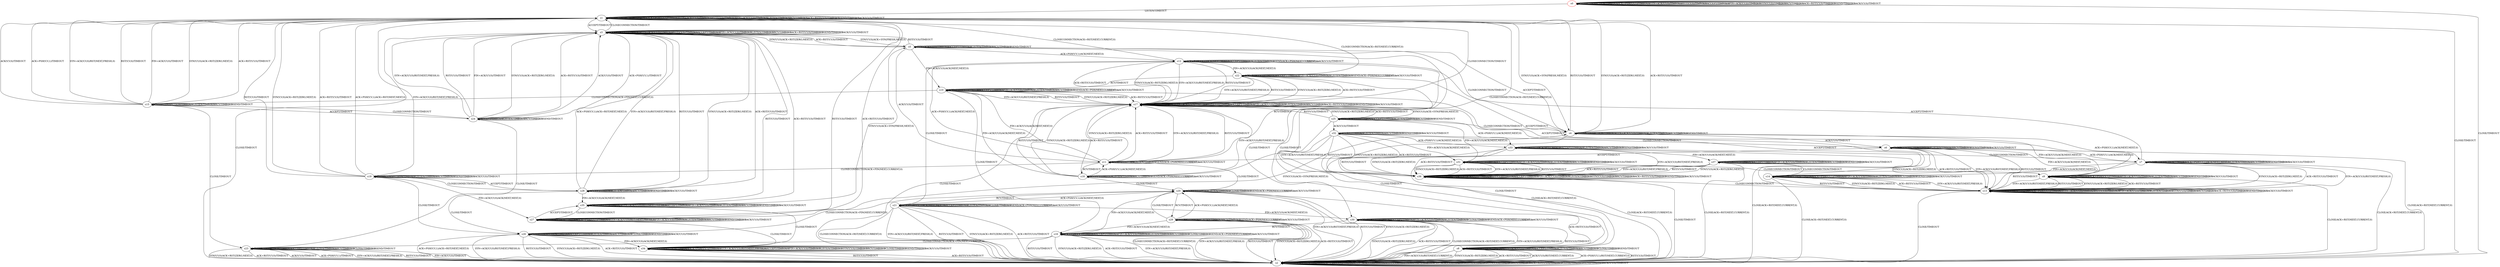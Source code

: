 digraph G {
label=""
s0 [color="red"]
s1
s2
s3
s4
s5
s6
s7
s8
s9
s10
s11
s12
s13
s14
s15
s16
s17
s18
s19
s20
s21
s22
s23
s24
s25
s26
s27
s28
s29
s30
s31
s32
s33
s34
s35
s36
s37
s0 [label="s0"];
s0 -> s0[label="CLOSECONNECTION/TIMEOUT"]
s0 -> s0[label="ACK+PSH(V,V,1)/TIMEOUT"]
s0 -> s0[label="SYN+ACK(V,V,0)/TIMEOUT"]
s0 -> s0[label="RST(V,V,0)/TIMEOUT"]
s0 -> s0[label="ACCEPT/TIMEOUT"]
s0 -> s0[label="FIN+ACK(V,V,0)/TIMEOUT"]
s0 -> s1[label="LISTEN/TIMEOUT"]
s0 -> s0[label="SYN(V,V,0)/TIMEOUT"]
s0 -> s0[label="RCV/TIMEOUT"]
s0 -> s0[label="ACK+RST(V,V,0)/TIMEOUT"]
s0 -> s2[label="CLOSE/TIMEOUT"]
s0 -> s0[label="SEND/TIMEOUT"]
s0 -> s0[label="ACK(V,V,0)/TIMEOUT"]
s1 [label="s1"];
s1 -> s1[label="CLOSECONNECTION/TIMEOUT"]
s1 -> s1[label="ACK+PSH(V,V,1)/TIMEOUT"]
s1 -> s1[label="SYN+ACK(V,V,0)/TIMEOUT"]
s1 -> s1[label="RST(V,V,0)/TIMEOUT"]
s1 -> s3[label="ACCEPT/TIMEOUT"]
s1 -> s1[label="FIN+ACK(V,V,0)/TIMEOUT"]
s1 -> s1[label="LISTEN/TIMEOUT"]
s1 -> s4[label="SYN(V,V,0)/ACK+SYN(FRESH,NEXT,0)"]
s1 -> s1[label="RCV/TIMEOUT"]
s1 -> s1[label="ACK+RST(V,V,0)/TIMEOUT"]
s1 -> s2[label="CLOSE/TIMEOUT"]
s1 -> s1[label="SEND/TIMEOUT"]
s1 -> s1[label="ACK(V,V,0)/TIMEOUT"]
s2 [label="s2"];
s2 -> s2[label="CLOSECONNECTION/TIMEOUT"]
s2 -> s2[label="ACK+PSH(V,V,1)/TIMEOUT"]
s2 -> s2[label="SYN+ACK(V,V,0)/TIMEOUT"]
s2 -> s2[label="RST(V,V,0)/TIMEOUT"]
s2 -> s2[label="ACCEPT/TIMEOUT"]
s2 -> s2[label="FIN+ACK(V,V,0)/TIMEOUT"]
s2 -> s2[label="LISTEN/TIMEOUT"]
s2 -> s2[label="SYN(V,V,0)/TIMEOUT"]
s2 -> s2[label="RCV/TIMEOUT"]
s2 -> s2[label="ACK+RST(V,V,0)/TIMEOUT"]
s2 -> s2[label="CLOSE/TIMEOUT"]
s2 -> s2[label="SEND/TIMEOUT"]
s2 -> s2[label="ACK(V,V,0)/TIMEOUT"]
s3 [label="s3"];
s3 -> s1[label="CLOSECONNECTION/TIMEOUT"]
s3 -> s3[label="ACK+PSH(V,V,1)/TIMEOUT"]
s3 -> s3[label="SYN+ACK(V,V,0)/TIMEOUT"]
s3 -> s3[label="RST(V,V,0)/TIMEOUT"]
s3 -> s3[label="ACCEPT/TIMEOUT"]
s3 -> s3[label="FIN+ACK(V,V,0)/TIMEOUT"]
s3 -> s3[label="LISTEN/TIMEOUT"]
s3 -> s5[label="SYN(V,V,0)/ACK+SYN(FRESH,NEXT,0)"]
s3 -> s3[label="RCV/TIMEOUT"]
s3 -> s3[label="ACK+RST(V,V,0)/TIMEOUT"]
s3 -> s2[label="CLOSE/TIMEOUT"]
s3 -> s3[label="SEND/TIMEOUT"]
s3 -> s3[label="ACK(V,V,0)/TIMEOUT"]
s4 [label="s4"];
s4 -> s4[label="CLOSECONNECTION/TIMEOUT"]
s4 -> s7[label="ACK+PSH(V,V,1)/ACK(NEXT,NEXT,0)"]
s4 -> s4[label="SYN+ACK(V,V,0)/TIMEOUT"]
s4 -> s1[label="RST(V,V,0)/TIMEOUT"]
s4 -> s5[label="ACCEPT/TIMEOUT"]
s4 -> s9[label="FIN+ACK(V,V,0)/ACK(NEXT,NEXT,0)"]
s4 -> s4[label="LISTEN/TIMEOUT"]
s4 -> s1[label="SYN(V,V,0)/ACK+RST(ZERO,NEXT,0)"]
s4 -> s4[label="RCV/TIMEOUT"]
s4 -> s1[label="ACK+RST(V,V,0)/TIMEOUT"]
s4 -> s8[label="CLOSE/TIMEOUT"]
s4 -> s4[label="SEND/TIMEOUT"]
s4 -> s6[label="ACK(V,V,0)/TIMEOUT"]
s5 [label="s5"];
s5 -> s4[label="CLOSECONNECTION/TIMEOUT"]
s5 -> s12[label="ACK+PSH(V,V,1)/ACK(NEXT,NEXT,0)"]
s5 -> s5[label="SYN+ACK(V,V,0)/TIMEOUT"]
s5 -> s3[label="RST(V,V,0)/TIMEOUT"]
s5 -> s5[label="ACCEPT/TIMEOUT"]
s5 -> s10[label="FIN+ACK(V,V,0)/ACK(NEXT,NEXT,0)"]
s5 -> s5[label="LISTEN/TIMEOUT"]
s5 -> s3[label="SYN(V,V,0)/ACK+RST(ZERO,NEXT,0)"]
s5 -> s5[label="RCV/TIMEOUT"]
s5 -> s3[label="ACK+RST(V,V,0)/TIMEOUT"]
s5 -> s8[label="CLOSE/TIMEOUT"]
s5 -> s5[label="SEND/TIMEOUT"]
s5 -> s11[label="ACK(V,V,0)/TIMEOUT"]
s6 [label="s6"];
s6 -> s6[label="CLOSECONNECTION/TIMEOUT"]
s6 -> s7[label="ACK+PSH(V,V,1)/ACK(NEXT,NEXT,0)"]
s6 -> s13[label="SYN+ACK(V,V,0)/RST(NEXT,FRESH,0)"]
s6 -> s13[label="RST(V,V,0)/TIMEOUT"]
s6 -> s11[label="ACCEPT/TIMEOUT"]
s6 -> s9[label="FIN+ACK(V,V,0)/ACK(NEXT,NEXT,0)"]
s6 -> s6[label="LISTEN/TIMEOUT"]
s6 -> s13[label="SYN(V,V,0)/ACK+RST(ZERO,NEXT,0)"]
s6 -> s6[label="RCV/TIMEOUT"]
s6 -> s13[label="ACK+RST(V,V,0)/TIMEOUT"]
s6 -> s2[label="CLOSE/ACK+RST(NEXT,CURRENT,0)"]
s6 -> s6[label="SEND/TIMEOUT"]
s6 -> s6[label="ACK(V,V,0)/TIMEOUT"]
s7 [label="s7"];
s7 -> s7[label="CLOSECONNECTION/TIMEOUT"]
s7 -> s7[label="ACK+PSH(V,V,1)/ACK(NEXT,NEXT,0)"]
s7 -> s13[label="SYN+ACK(V,V,0)/RST(NEXT,FRESH,0)"]
s7 -> s13[label="RST(V,V,0)/TIMEOUT"]
s7 -> s12[label="ACCEPT/TIMEOUT"]
s7 -> s14[label="FIN+ACK(V,V,0)/ACK(NEXT,NEXT,0)"]
s7 -> s7[label="LISTEN/TIMEOUT"]
s7 -> s13[label="SYN(V,V,0)/ACK+RST(ZERO,NEXT,0)"]
s7 -> s7[label="RCV/TIMEOUT"]
s7 -> s13[label="ACK+RST(V,V,0)/TIMEOUT"]
s7 -> s2[label="CLOSE/ACK+RST(NEXT,CURRENT,0)"]
s7 -> s7[label="SEND/TIMEOUT"]
s7 -> s7[label="ACK(V,V,0)/TIMEOUT"]
s8 [label="s8"];
s8 -> s8[label="CLOSECONNECTION/TIMEOUT"]
s8 -> s2[label="ACK+PSH(V,V,1)/RST(NEXT,CURRENT,0)"]
s8 -> s8[label="SYN+ACK(V,V,0)/TIMEOUT"]
s8 -> s2[label="RST(V,V,0)/TIMEOUT"]
s8 -> s8[label="ACCEPT/TIMEOUT"]
s8 -> s2[label="FIN+ACK(V,V,0)/RST(NEXT,CURRENT,0)"]
s8 -> s8[label="LISTEN/TIMEOUT"]
s8 -> s2[label="SYN(V,V,0)/ACK+RST(ZERO,NEXT,0)"]
s8 -> s8[label="RCV/TIMEOUT"]
s8 -> s2[label="ACK+RST(V,V,0)/TIMEOUT"]
s8 -> s8[label="CLOSE/TIMEOUT"]
s8 -> s8[label="SEND/TIMEOUT"]
s8 -> s2[label="ACK(V,V,0)/RST(NEXT,CURRENT,0)"]
s9 [label="s9"];
s9 -> s9[label="CLOSECONNECTION/TIMEOUT"]
s9 -> s9[label="ACK+PSH(V,V,1)/TIMEOUT"]
s9 -> s13[label="SYN+ACK(V,V,0)/RST(NEXT,FRESH,0)"]
s9 -> s13[label="RST(V,V,0)/TIMEOUT"]
s9 -> s10[label="ACCEPT/TIMEOUT"]
s9 -> s9[label="FIN+ACK(V,V,0)/TIMEOUT"]
s9 -> s9[label="LISTEN/TIMEOUT"]
s9 -> s13[label="SYN(V,V,0)/ACK+RST(ZERO,NEXT,0)"]
s9 -> s9[label="RCV/TIMEOUT"]
s9 -> s13[label="ACK+RST(V,V,0)/TIMEOUT"]
s9 -> s2[label="CLOSE/ACK+RST(NEXT,CURRENT,0)"]
s9 -> s9[label="SEND/TIMEOUT"]
s9 -> s9[label="ACK(V,V,0)/TIMEOUT"]
s10 [label="s10"];
s10 -> s15[label="CLOSECONNECTION/ACK+FIN(NEXT,CURRENT,0)"]
s10 -> s10[label="ACK+PSH(V,V,1)/TIMEOUT"]
s10 -> s17[label="SYN+ACK(V,V,0)/RST(NEXT,FRESH,0)"]
s10 -> s17[label="RST(V,V,0)/TIMEOUT"]
s10 -> s10[label="ACCEPT/TIMEOUT"]
s10 -> s10[label="FIN+ACK(V,V,0)/TIMEOUT"]
s10 -> s10[label="LISTEN/TIMEOUT"]
s10 -> s17[label="SYN(V,V,0)/ACK+RST(ZERO,NEXT,0)"]
s10 -> s10[label="RCV/TIMEOUT"]
s10 -> s17[label="ACK+RST(V,V,0)/TIMEOUT"]
s10 -> s16[label="CLOSE/TIMEOUT"]
s10 -> s10[label="SEND/ACK+PSH(NEXT,CURRENT,1)"]
s10 -> s10[label="ACK(V,V,0)/TIMEOUT"]
s11 [label="s11"];
s11 -> s19[label="CLOSECONNECTION/ACK+FIN(NEXT,CURRENT,0)"]
s11 -> s12[label="ACK+PSH(V,V,1)/ACK(NEXT,NEXT,0)"]
s11 -> s17[label="SYN+ACK(V,V,0)/RST(NEXT,FRESH,0)"]
s11 -> s17[label="RST(V,V,0)/TIMEOUT"]
s11 -> s11[label="ACCEPT/TIMEOUT"]
s11 -> s10[label="FIN+ACK(V,V,0)/ACK(NEXT,NEXT,0)"]
s11 -> s11[label="LISTEN/TIMEOUT"]
s11 -> s17[label="SYN(V,V,0)/ACK+RST(ZERO,NEXT,0)"]
s11 -> s18[label="RCV/TIMEOUT"]
s11 -> s17[label="ACK+RST(V,V,0)/TIMEOUT"]
s11 -> s20[label="CLOSE/TIMEOUT"]
s11 -> s11[label="SEND/ACK+PSH(NEXT,CURRENT,1)"]
s11 -> s11[label="ACK(V,V,0)/TIMEOUT"]
s12 [label="s12"];
s12 -> s1[label="CLOSECONNECTION/ACK+RST(NEXT,CURRENT,0)"]
s12 -> s12[label="ACK+PSH(V,V,1)/ACK(NEXT,NEXT,0)"]
s12 -> s17[label="SYN+ACK(V,V,0)/RST(NEXT,FRESH,0)"]
s12 -> s17[label="RST(V,V,0)/TIMEOUT"]
s12 -> s12[label="ACCEPT/TIMEOUT"]
s12 -> s22[label="FIN+ACK(V,V,0)/ACK(NEXT,NEXT,0)"]
s12 -> s12[label="LISTEN/TIMEOUT"]
s12 -> s17[label="SYN(V,V,0)/ACK+RST(ZERO,NEXT,0)"]
s12 -> s11[label="RCV/TIMEOUT"]
s12 -> s17[label="ACK+RST(V,V,0)/TIMEOUT"]
s12 -> s21[label="CLOSE/TIMEOUT"]
s12 -> s12[label="SEND/ACK+PSH(NEXT,CURRENT,1)"]
s12 -> s12[label="ACK(V,V,0)/TIMEOUT"]
s13 [label="s13"];
s13 -> s13[label="CLOSECONNECTION/TIMEOUT"]
s13 -> s13[label="ACK+PSH(V,V,1)/TIMEOUT"]
s13 -> s13[label="SYN+ACK(V,V,0)/TIMEOUT"]
s13 -> s13[label="RST(V,V,0)/TIMEOUT"]
s13 -> s17[label="ACCEPT/TIMEOUT"]
s13 -> s13[label="FIN+ACK(V,V,0)/TIMEOUT"]
s13 -> s13[label="LISTEN/TIMEOUT"]
s13 -> s13[label="SYN(V,V,0)/TIMEOUT"]
s13 -> s13[label="RCV/TIMEOUT"]
s13 -> s13[label="ACK+RST(V,V,0)/TIMEOUT"]
s13 -> s2[label="CLOSE/TIMEOUT"]
s13 -> s13[label="SEND/TIMEOUT"]
s13 -> s13[label="ACK(V,V,0)/TIMEOUT"]
s14 [label="s14"];
s14 -> s14[label="CLOSECONNECTION/TIMEOUT"]
s14 -> s14[label="ACK+PSH(V,V,1)/TIMEOUT"]
s14 -> s13[label="SYN+ACK(V,V,0)/RST(NEXT,FRESH,0)"]
s14 -> s13[label="RST(V,V,0)/TIMEOUT"]
s14 -> s22[label="ACCEPT/TIMEOUT"]
s14 -> s14[label="FIN+ACK(V,V,0)/TIMEOUT"]
s14 -> s14[label="LISTEN/TIMEOUT"]
s14 -> s13[label="SYN(V,V,0)/ACK+RST(ZERO,NEXT,0)"]
s14 -> s14[label="RCV/TIMEOUT"]
s14 -> s13[label="ACK+RST(V,V,0)/TIMEOUT"]
s14 -> s2[label="CLOSE/ACK+RST(NEXT,CURRENT,0)"]
s14 -> s14[label="SEND/TIMEOUT"]
s14 -> s14[label="ACK(V,V,0)/TIMEOUT"]
s15 [label="s15"];
s15 -> s15[label="CLOSECONNECTION/TIMEOUT"]
s15 -> s1[label="ACK+PSH(V,V,1)/TIMEOUT"]
s15 -> s1[label="SYN+ACK(V,V,0)/RST(NEXT,FRESH,0)"]
s15 -> s1[label="RST(V,V,0)/TIMEOUT"]
s15 -> s24[label="ACCEPT/TIMEOUT"]
s15 -> s1[label="FIN+ACK(V,V,0)/TIMEOUT"]
s15 -> s15[label="LISTEN/TIMEOUT"]
s15 -> s1[label="SYN(V,V,0)/ACK+RST(ZERO,NEXT,0)"]
s15 -> s15[label="RCV/TIMEOUT"]
s15 -> s1[label="ACK+RST(V,V,0)/TIMEOUT"]
s15 -> s23[label="CLOSE/TIMEOUT"]
s15 -> s15[label="SEND/TIMEOUT"]
s15 -> s1[label="ACK(V,V,0)/TIMEOUT"]
s16 [label="s16"];
s16 -> s23[label="CLOSECONNECTION/ACK+FIN(NEXT,CURRENT,0)"]
s16 -> s16[label="ACK+PSH(V,V,1)/TIMEOUT"]
s16 -> s2[label="SYN+ACK(V,V,0)/RST(NEXT,FRESH,0)"]
s16 -> s2[label="RST(V,V,0)/TIMEOUT"]
s16 -> s16[label="ACCEPT/TIMEOUT"]
s16 -> s16[label="FIN+ACK(V,V,0)/TIMEOUT"]
s16 -> s16[label="LISTEN/TIMEOUT"]
s16 -> s2[label="SYN(V,V,0)/ACK+RST(ZERO,NEXT,0)"]
s16 -> s16[label="RCV/TIMEOUT"]
s16 -> s2[label="ACK+RST(V,V,0)/TIMEOUT"]
s16 -> s16[label="CLOSE/TIMEOUT"]
s16 -> s16[label="SEND/ACK+PSH(NEXT,CURRENT,1)"]
s16 -> s16[label="ACK(V,V,0)/TIMEOUT"]
s17 [label="s17"];
s17 -> s1[label="CLOSECONNECTION/TIMEOUT"]
s17 -> s17[label="ACK+PSH(V,V,1)/TIMEOUT"]
s17 -> s17[label="SYN+ACK(V,V,0)/TIMEOUT"]
s17 -> s17[label="RST(V,V,0)/TIMEOUT"]
s17 -> s17[label="ACCEPT/TIMEOUT"]
s17 -> s17[label="FIN+ACK(V,V,0)/TIMEOUT"]
s17 -> s17[label="LISTEN/TIMEOUT"]
s17 -> s25[label="SYN(V,V,0)/ACK+SYN(FRESH,NEXT,0)"]
s17 -> s17[label="RCV/TIMEOUT"]
s17 -> s17[label="ACK+RST(V,V,0)/TIMEOUT"]
s17 -> s2[label="CLOSE/TIMEOUT"]
s17 -> s17[label="SEND/TIMEOUT"]
s17 -> s17[label="ACK(V,V,0)/TIMEOUT"]
s18 [label="s18"];
s18 -> s1[label="CLOSECONNECTION/ACK+RST(NEXT,CURRENT,0)"]
s18 -> s11[label="ACK+PSH(V,V,1)/ACK(NEXT,NEXT,0)"]
s18 -> s17[label="SYN+ACK(V,V,0)/RST(NEXT,FRESH,0)"]
s18 -> s17[label="RST(V,V,0)/TIMEOUT"]
s18 -> s18[label="ACCEPT/TIMEOUT"]
s18 -> s10[label="FIN+ACK(V,V,0)/ACK(NEXT,NEXT,0)"]
s18 -> s18[label="LISTEN/TIMEOUT"]
s18 -> s17[label="SYN(V,V,0)/ACK+RST(ZERO,NEXT,0)"]
s18 -> s18[label="RCV/TIMEOUT"]
s18 -> s17[label="ACK+RST(V,V,0)/TIMEOUT"]
s18 -> s20[label="CLOSE/TIMEOUT"]
s18 -> s18[label="SEND/ACK+PSH(NEXT,CURRENT,1)"]
s18 -> s18[label="ACK(V,V,0)/TIMEOUT"]
s19 [label="s19"];
s19 -> s19[label="CLOSECONNECTION/TIMEOUT"]
s19 -> s1[label="ACK+PSH(V,V,1)/ACK+RST(NEXT,NEXT,0)"]
s19 -> s1[label="SYN+ACK(V,V,0)/RST(NEXT,FRESH,0)"]
s19 -> s1[label="RST(V,V,0)/TIMEOUT"]
s19 -> s28[label="ACCEPT/TIMEOUT"]
s19 -> s27[label="FIN+ACK(V,V,0)/ACK(NEXT,NEXT,0)"]
s19 -> s19[label="LISTEN/TIMEOUT"]
s19 -> s1[label="SYN(V,V,0)/ACK+RST(ZERO,NEXT,0)"]
s19 -> s19[label="RCV/TIMEOUT"]
s19 -> s1[label="ACK+RST(V,V,0)/TIMEOUT"]
s19 -> s26[label="CLOSE/TIMEOUT"]
s19 -> s19[label="SEND/TIMEOUT"]
s19 -> s19[label="ACK(V,V,0)/TIMEOUT"]
s20 [label="s20"];
s20 -> s26[label="CLOSECONNECTION/ACK+FIN(NEXT,CURRENT,0)"]
s20 -> s21[label="ACK+PSH(V,V,1)/ACK(NEXT,NEXT,0)"]
s20 -> s2[label="SYN+ACK(V,V,0)/RST(NEXT,FRESH,0)"]
s20 -> s2[label="RST(V,V,0)/TIMEOUT"]
s20 -> s20[label="ACCEPT/TIMEOUT"]
s20 -> s16[label="FIN+ACK(V,V,0)/ACK(NEXT,NEXT,0)"]
s20 -> s20[label="LISTEN/TIMEOUT"]
s20 -> s2[label="SYN(V,V,0)/ACK+RST(ZERO,NEXT,0)"]
s20 -> s29[label="RCV/TIMEOUT"]
s20 -> s2[label="ACK+RST(V,V,0)/TIMEOUT"]
s20 -> s20[label="CLOSE/TIMEOUT"]
s20 -> s20[label="SEND/ACK+PSH(NEXT,CURRENT,1)"]
s20 -> s20[label="ACK(V,V,0)/TIMEOUT"]
s21 [label="s21"];
s21 -> s2[label="CLOSECONNECTION/ACK+RST(NEXT,CURRENT,0)"]
s21 -> s21[label="ACK+PSH(V,V,1)/ACK(NEXT,NEXT,0)"]
s21 -> s2[label="SYN+ACK(V,V,0)/RST(NEXT,FRESH,0)"]
s21 -> s2[label="RST(V,V,0)/TIMEOUT"]
s21 -> s21[label="ACCEPT/TIMEOUT"]
s21 -> s30[label="FIN+ACK(V,V,0)/ACK(NEXT,NEXT,0)"]
s21 -> s21[label="LISTEN/TIMEOUT"]
s21 -> s2[label="SYN(V,V,0)/ACK+RST(ZERO,NEXT,0)"]
s21 -> s20[label="RCV/TIMEOUT"]
s21 -> s2[label="ACK+RST(V,V,0)/TIMEOUT"]
s21 -> s21[label="CLOSE/TIMEOUT"]
s21 -> s21[label="SEND/ACK+PSH(NEXT,CURRENT,1)"]
s21 -> s21[label="ACK(V,V,0)/TIMEOUT"]
s22 [label="s22"];
s22 -> s1[label="CLOSECONNECTION/ACK+RST(NEXT,CURRENT,0)"]
s22 -> s22[label="ACK+PSH(V,V,1)/TIMEOUT"]
s22 -> s17[label="SYN+ACK(V,V,0)/RST(NEXT,FRESH,0)"]
s22 -> s17[label="RST(V,V,0)/TIMEOUT"]
s22 -> s22[label="ACCEPT/TIMEOUT"]
s22 -> s22[label="FIN+ACK(V,V,0)/TIMEOUT"]
s22 -> s22[label="LISTEN/TIMEOUT"]
s22 -> s17[label="SYN(V,V,0)/ACK+RST(ZERO,NEXT,0)"]
s22 -> s10[label="RCV/TIMEOUT"]
s22 -> s17[label="ACK+RST(V,V,0)/TIMEOUT"]
s22 -> s30[label="CLOSE/TIMEOUT"]
s22 -> s22[label="SEND/ACK+PSH(NEXT,CURRENT,1)"]
s22 -> s22[label="ACK(V,V,0)/TIMEOUT"]
s23 [label="s23"];
s23 -> s23[label="CLOSECONNECTION/TIMEOUT"]
s23 -> s2[label="ACK+PSH(V,V,1)/TIMEOUT"]
s23 -> s2[label="SYN+ACK(V,V,0)/RST(NEXT,FRESH,0)"]
s23 -> s2[label="RST(V,V,0)/TIMEOUT"]
s23 -> s23[label="ACCEPT/TIMEOUT"]
s23 -> s2[label="FIN+ACK(V,V,0)/TIMEOUT"]
s23 -> s23[label="LISTEN/TIMEOUT"]
s23 -> s2[label="SYN(V,V,0)/ACK+RST(ZERO,NEXT,0)"]
s23 -> s23[label="RCV/TIMEOUT"]
s23 -> s2[label="ACK+RST(V,V,0)/TIMEOUT"]
s23 -> s23[label="CLOSE/TIMEOUT"]
s23 -> s23[label="SEND/TIMEOUT"]
s23 -> s2[label="ACK(V,V,0)/TIMEOUT"]
s24 [label="s24"];
s24 -> s15[label="CLOSECONNECTION/TIMEOUT"]
s24 -> s3[label="ACK+PSH(V,V,1)/TIMEOUT"]
s24 -> s3[label="SYN+ACK(V,V,0)/RST(NEXT,FRESH,0)"]
s24 -> s3[label="RST(V,V,0)/TIMEOUT"]
s24 -> s24[label="ACCEPT/TIMEOUT"]
s24 -> s3[label="FIN+ACK(V,V,0)/TIMEOUT"]
s24 -> s24[label="LISTEN/TIMEOUT"]
s24 -> s3[label="SYN(V,V,0)/ACK+RST(ZERO,NEXT,0)"]
s24 -> s24[label="RCV/TIMEOUT"]
s24 -> s3[label="ACK+RST(V,V,0)/TIMEOUT"]
s24 -> s23[label="CLOSE/TIMEOUT"]
s24 -> s24[label="SEND/TIMEOUT"]
s24 -> s3[label="ACK(V,V,0)/TIMEOUT"]
s25 [label="s25"];
s25 -> s4[label="CLOSECONNECTION/TIMEOUT"]
s25 -> s33[label="ACK+PSH(V,V,1)/ACK(NEXT,NEXT,0)"]
s25 -> s25[label="SYN+ACK(V,V,0)/TIMEOUT"]
s25 -> s17[label="RST(V,V,0)/TIMEOUT"]
s25 -> s25[label="ACCEPT/TIMEOUT"]
s25 -> s31[label="FIN+ACK(V,V,0)/ACK(NEXT,NEXT,0)"]
s25 -> s25[label="LISTEN/TIMEOUT"]
s25 -> s17[label="SYN(V,V,0)/ACK+RST(ZERO,NEXT,0)"]
s25 -> s25[label="RCV/TIMEOUT"]
s25 -> s17[label="ACK+RST(V,V,0)/TIMEOUT"]
s25 -> s8[label="CLOSE/TIMEOUT"]
s25 -> s25[label="SEND/TIMEOUT"]
s25 -> s32[label="ACK(V,V,0)/TIMEOUT"]
s26 [label="s26"];
s26 -> s26[label="CLOSECONNECTION/TIMEOUT"]
s26 -> s2[label="ACK+PSH(V,V,1)/ACK+RST(NEXT,NEXT,0)"]
s26 -> s2[label="SYN+ACK(V,V,0)/RST(NEXT,FRESH,0)"]
s26 -> s2[label="RST(V,V,0)/TIMEOUT"]
s26 -> s26[label="ACCEPT/TIMEOUT"]
s26 -> s34[label="FIN+ACK(V,V,0)/ACK(NEXT,NEXT,0)"]
s26 -> s26[label="LISTEN/TIMEOUT"]
s26 -> s2[label="SYN(V,V,0)/ACK+RST(ZERO,NEXT,0)"]
s26 -> s26[label="RCV/TIMEOUT"]
s26 -> s2[label="ACK+RST(V,V,0)/TIMEOUT"]
s26 -> s26[label="CLOSE/TIMEOUT"]
s26 -> s26[label="SEND/TIMEOUT"]
s26 -> s26[label="ACK(V,V,0)/TIMEOUT"]
s27 [label="s27"];
s27 -> s27[label="CLOSECONNECTION/TIMEOUT"]
s27 -> s27[label="ACK+PSH(V,V,1)/TIMEOUT"]
s27 -> s27[label="SYN+ACK(V,V,0)/RST(NEXT,FRESH,0)"]
s27 -> s1[label="RST(V,V,0)/TIMEOUT"]
s27 -> s35[label="ACCEPT/TIMEOUT"]
s27 -> s27[label="FIN+ACK(V,V,0)/TIMEOUT"]
s27 -> s27[label="LISTEN/TIMEOUT"]
s27 -> s4[label="SYN(V,V,0)/ACK+SYN(FRESH,NEXT,0)"]
s27 -> s27[label="RCV/TIMEOUT"]
s27 -> s1[label="ACK+RST(V,V,0)/TIMEOUT"]
s27 -> s34[label="CLOSE/TIMEOUT"]
s27 -> s27[label="SEND/TIMEOUT"]
s27 -> s27[label="ACK(V,V,0)/TIMEOUT"]
s28 [label="s28"];
s28 -> s19[label="CLOSECONNECTION/TIMEOUT"]
s28 -> s3[label="ACK+PSH(V,V,1)/ACK+RST(NEXT,NEXT,0)"]
s28 -> s3[label="SYN+ACK(V,V,0)/RST(NEXT,FRESH,0)"]
s28 -> s3[label="RST(V,V,0)/TIMEOUT"]
s28 -> s28[label="ACCEPT/TIMEOUT"]
s28 -> s35[label="FIN+ACK(V,V,0)/ACK(NEXT,NEXT,0)"]
s28 -> s28[label="LISTEN/TIMEOUT"]
s28 -> s3[label="SYN(V,V,0)/ACK+RST(ZERO,NEXT,0)"]
s28 -> s28[label="RCV/TIMEOUT"]
s28 -> s3[label="ACK+RST(V,V,0)/TIMEOUT"]
s28 -> s26[label="CLOSE/TIMEOUT"]
s28 -> s28[label="SEND/TIMEOUT"]
s28 -> s28[label="ACK(V,V,0)/TIMEOUT"]
s29 [label="s29"];
s29 -> s2[label="CLOSECONNECTION/ACK+RST(NEXT,CURRENT,0)"]
s29 -> s20[label="ACK+PSH(V,V,1)/ACK(NEXT,NEXT,0)"]
s29 -> s2[label="SYN+ACK(V,V,0)/RST(NEXT,FRESH,0)"]
s29 -> s2[label="RST(V,V,0)/TIMEOUT"]
s29 -> s29[label="ACCEPT/TIMEOUT"]
s29 -> s16[label="FIN+ACK(V,V,0)/ACK(NEXT,NEXT,0)"]
s29 -> s29[label="LISTEN/TIMEOUT"]
s29 -> s2[label="SYN(V,V,0)/ACK+RST(ZERO,NEXT,0)"]
s29 -> s29[label="RCV/TIMEOUT"]
s29 -> s2[label="ACK+RST(V,V,0)/TIMEOUT"]
s29 -> s20[label="CLOSE/TIMEOUT"]
s29 -> s29[label="SEND/ACK+PSH(NEXT,CURRENT,1)"]
s29 -> s29[label="ACK(V,V,0)/TIMEOUT"]
s30 [label="s30"];
s30 -> s2[label="CLOSECONNECTION/ACK+RST(NEXT,CURRENT,0)"]
s30 -> s30[label="ACK+PSH(V,V,1)/TIMEOUT"]
s30 -> s2[label="SYN+ACK(V,V,0)/RST(NEXT,FRESH,0)"]
s30 -> s2[label="RST(V,V,0)/TIMEOUT"]
s30 -> s30[label="ACCEPT/TIMEOUT"]
s30 -> s30[label="FIN+ACK(V,V,0)/TIMEOUT"]
s30 -> s30[label="LISTEN/TIMEOUT"]
s30 -> s2[label="SYN(V,V,0)/ACK+RST(ZERO,NEXT,0)"]
s30 -> s16[label="RCV/TIMEOUT"]
s30 -> s2[label="ACK+RST(V,V,0)/TIMEOUT"]
s30 -> s30[label="CLOSE/TIMEOUT"]
s30 -> s30[label="SEND/ACK+PSH(NEXT,CURRENT,1)"]
s30 -> s30[label="ACK(V,V,0)/TIMEOUT"]
s31 [label="s31"];
s31 -> s9[label="CLOSECONNECTION/TIMEOUT"]
s31 -> s31[label="ACK+PSH(V,V,1)/TIMEOUT"]
s31 -> s36[label="SYN+ACK(V,V,0)/RST(NEXT,FRESH,0)"]
s31 -> s36[label="RST(V,V,0)/TIMEOUT"]
s31 -> s31[label="ACCEPT/TIMEOUT"]
s31 -> s31[label="FIN+ACK(V,V,0)/TIMEOUT"]
s31 -> s31[label="LISTEN/TIMEOUT"]
s31 -> s36[label="SYN(V,V,0)/ACK+RST(ZERO,NEXT,0)"]
s31 -> s31[label="RCV/TIMEOUT"]
s31 -> s36[label="ACK+RST(V,V,0)/TIMEOUT"]
s31 -> s2[label="CLOSE/ACK+RST(NEXT,CURRENT,0)"]
s31 -> s31[label="SEND/TIMEOUT"]
s31 -> s31[label="ACK(V,V,0)/TIMEOUT"]
s32 [label="s32"];
s32 -> s6[label="CLOSECONNECTION/TIMEOUT"]
s32 -> s33[label="ACK+PSH(V,V,1)/ACK(NEXT,NEXT,0)"]
s32 -> s36[label="SYN+ACK(V,V,0)/RST(NEXT,FRESH,0)"]
s32 -> s36[label="RST(V,V,0)/TIMEOUT"]
s32 -> s32[label="ACCEPT/TIMEOUT"]
s32 -> s31[label="FIN+ACK(V,V,0)/ACK(NEXT,NEXT,0)"]
s32 -> s32[label="LISTEN/TIMEOUT"]
s32 -> s36[label="SYN(V,V,0)/ACK+RST(ZERO,NEXT,0)"]
s32 -> s32[label="RCV/TIMEOUT"]
s32 -> s36[label="ACK+RST(V,V,0)/TIMEOUT"]
s32 -> s2[label="CLOSE/ACK+RST(NEXT,CURRENT,0)"]
s32 -> s32[label="SEND/TIMEOUT"]
s32 -> s32[label="ACK(V,V,0)/TIMEOUT"]
s33 [label="s33"];
s33 -> s7[label="CLOSECONNECTION/TIMEOUT"]
s33 -> s33[label="ACK+PSH(V,V,1)/ACK(NEXT,NEXT,0)"]
s33 -> s36[label="SYN+ACK(V,V,0)/RST(NEXT,FRESH,0)"]
s33 -> s36[label="RST(V,V,0)/TIMEOUT"]
s33 -> s33[label="ACCEPT/TIMEOUT"]
s33 -> s37[label="FIN+ACK(V,V,0)/ACK(NEXT,NEXT,0)"]
s33 -> s33[label="LISTEN/TIMEOUT"]
s33 -> s36[label="SYN(V,V,0)/ACK+RST(ZERO,NEXT,0)"]
s33 -> s33[label="RCV/TIMEOUT"]
s33 -> s36[label="ACK+RST(V,V,0)/TIMEOUT"]
s33 -> s2[label="CLOSE/ACK+RST(NEXT,CURRENT,0)"]
s33 -> s33[label="SEND/TIMEOUT"]
s33 -> s33[label="ACK(V,V,0)/TIMEOUT"]
s34 [label="s34"];
s34 -> s34[label="CLOSECONNECTION/TIMEOUT"]
s34 -> s34[label="ACK+PSH(V,V,1)/TIMEOUT"]
s34 -> s34[label="SYN+ACK(V,V,0)/RST(NEXT,FRESH,0)"]
s34 -> s2[label="RST(V,V,0)/TIMEOUT"]
s34 -> s34[label="ACCEPT/TIMEOUT"]
s34 -> s34[label="FIN+ACK(V,V,0)/TIMEOUT"]
s34 -> s34[label="LISTEN/TIMEOUT"]
s34 -> s34[label="SYN(V,V,0)/TIMEOUT"]
s34 -> s34[label="RCV/TIMEOUT"]
s34 -> s2[label="ACK+RST(V,V,0)/TIMEOUT"]
s34 -> s34[label="CLOSE/TIMEOUT"]
s34 -> s34[label="SEND/TIMEOUT"]
s34 -> s34[label="ACK(V,V,0)/TIMEOUT"]
s35 [label="s35"];
s35 -> s27[label="CLOSECONNECTION/TIMEOUT"]
s35 -> s35[label="ACK+PSH(V,V,1)/TIMEOUT"]
s35 -> s35[label="SYN+ACK(V,V,0)/RST(NEXT,FRESH,0)"]
s35 -> s3[label="RST(V,V,0)/TIMEOUT"]
s35 -> s35[label="ACCEPT/TIMEOUT"]
s35 -> s35[label="FIN+ACK(V,V,0)/TIMEOUT"]
s35 -> s35[label="LISTEN/TIMEOUT"]
s35 -> s5[label="SYN(V,V,0)/ACK+SYN(FRESH,NEXT,0)"]
s35 -> s35[label="RCV/TIMEOUT"]
s35 -> s3[label="ACK+RST(V,V,0)/TIMEOUT"]
s35 -> s34[label="CLOSE/TIMEOUT"]
s35 -> s35[label="SEND/TIMEOUT"]
s35 -> s35[label="ACK(V,V,0)/TIMEOUT"]
s36 [label="s36"];
s36 -> s13[label="CLOSECONNECTION/TIMEOUT"]
s36 -> s36[label="ACK+PSH(V,V,1)/TIMEOUT"]
s36 -> s36[label="SYN+ACK(V,V,0)/TIMEOUT"]
s36 -> s36[label="RST(V,V,0)/TIMEOUT"]
s36 -> s36[label="ACCEPT/TIMEOUT"]
s36 -> s36[label="FIN+ACK(V,V,0)/TIMEOUT"]
s36 -> s36[label="LISTEN/TIMEOUT"]
s36 -> s36[label="SYN(V,V,0)/TIMEOUT"]
s36 -> s36[label="RCV/TIMEOUT"]
s36 -> s36[label="ACK+RST(V,V,0)/TIMEOUT"]
s36 -> s2[label="CLOSE/TIMEOUT"]
s36 -> s36[label="SEND/TIMEOUT"]
s36 -> s36[label="ACK(V,V,0)/TIMEOUT"]
s37 [label="s37"];
s37 -> s14[label="CLOSECONNECTION/TIMEOUT"]
s37 -> s37[label="ACK+PSH(V,V,1)/TIMEOUT"]
s37 -> s36[label="SYN+ACK(V,V,0)/RST(NEXT,FRESH,0)"]
s37 -> s36[label="RST(V,V,0)/TIMEOUT"]
s37 -> s37[label="ACCEPT/TIMEOUT"]
s37 -> s37[label="FIN+ACK(V,V,0)/TIMEOUT"]
s37 -> s37[label="LISTEN/TIMEOUT"]
s37 -> s36[label="SYN(V,V,0)/ACK+RST(ZERO,NEXT,0)"]
s37 -> s37[label="RCV/TIMEOUT"]
s37 -> s36[label="ACK+RST(V,V,0)/TIMEOUT"]
s37 -> s2[label="CLOSE/ACK+RST(NEXT,CURRENT,0)"]
s37 -> s37[label="SEND/TIMEOUT"]
s37 -> s37[label="ACK(V,V,0)/TIMEOUT"]
}
